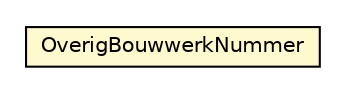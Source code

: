 #!/usr/local/bin/dot
#
# Class diagram 
# Generated by UMLGraph version R5_6-24-gf6e263 (http://www.umlgraph.org/)
#

digraph G {
	edge [fontname="Helvetica",fontsize=10,labelfontname="Helvetica",labelfontsize=10];
	node [fontname="Helvetica",fontsize=10,shape=plaintext];
	nodesep=0.25;
	ranksep=0.5;
	// nl.egem.stuf.sector.bg._0204.OBWFund.OverigBouwwerkNummer
	c133267 [label=<<table title="nl.egem.stuf.sector.bg._0204.OBWFund.OverigBouwwerkNummer" border="0" cellborder="1" cellspacing="0" cellpadding="2" port="p" bgcolor="lemonChiffon" href="./OBWFund.OverigBouwwerkNummer.html">
		<tr><td><table border="0" cellspacing="0" cellpadding="1">
<tr><td align="center" balign="center"> OverigBouwwerkNummer </td></tr>
		</table></td></tr>
		</table>>, URL="./OBWFund.OverigBouwwerkNummer.html", fontname="Helvetica", fontcolor="black", fontsize=10.0];
}

